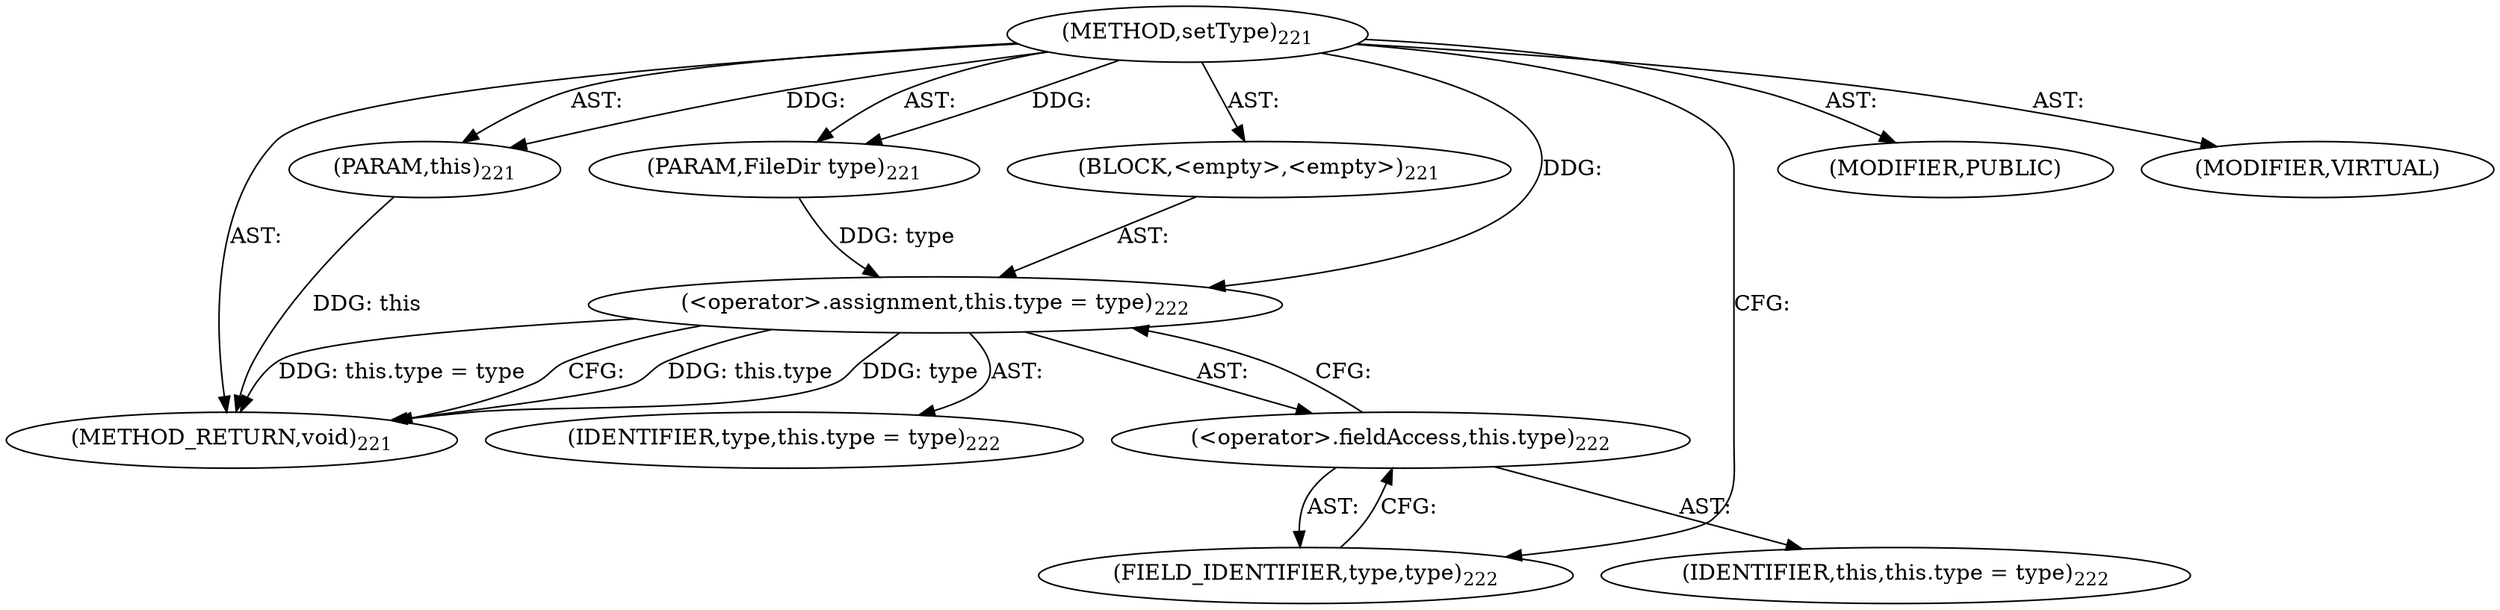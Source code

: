 digraph "setType" {  
"111669149707" [label = <(METHOD,setType)<SUB>221</SUB>> ]
"115964117003" [label = <(PARAM,this)<SUB>221</SUB>> ]
"115964117022" [label = <(PARAM,FileDir type)<SUB>221</SUB>> ]
"25769803790" [label = <(BLOCK,&lt;empty&gt;,&lt;empty&gt;)<SUB>221</SUB>> ]
"30064771123" [label = <(&lt;operator&gt;.assignment,this.type = type)<SUB>222</SUB>> ]
"30064771124" [label = <(&lt;operator&gt;.fieldAccess,this.type)<SUB>222</SUB>> ]
"68719476756" [label = <(IDENTIFIER,this,this.type = type)<SUB>222</SUB>> ]
"55834574864" [label = <(FIELD_IDENTIFIER,type,type)<SUB>222</SUB>> ]
"68719476812" [label = <(IDENTIFIER,type,this.type = type)<SUB>222</SUB>> ]
"133143986209" [label = <(MODIFIER,PUBLIC)> ]
"133143986210" [label = <(MODIFIER,VIRTUAL)> ]
"128849018891" [label = <(METHOD_RETURN,void)<SUB>221</SUB>> ]
  "111669149707" -> "115964117003"  [ label = "AST: "] 
  "111669149707" -> "115964117022"  [ label = "AST: "] 
  "111669149707" -> "25769803790"  [ label = "AST: "] 
  "111669149707" -> "133143986209"  [ label = "AST: "] 
  "111669149707" -> "133143986210"  [ label = "AST: "] 
  "111669149707" -> "128849018891"  [ label = "AST: "] 
  "25769803790" -> "30064771123"  [ label = "AST: "] 
  "30064771123" -> "30064771124"  [ label = "AST: "] 
  "30064771123" -> "68719476812"  [ label = "AST: "] 
  "30064771124" -> "68719476756"  [ label = "AST: "] 
  "30064771124" -> "55834574864"  [ label = "AST: "] 
  "30064771123" -> "128849018891"  [ label = "CFG: "] 
  "30064771124" -> "30064771123"  [ label = "CFG: "] 
  "55834574864" -> "30064771124"  [ label = "CFG: "] 
  "111669149707" -> "55834574864"  [ label = "CFG: "] 
  "115964117003" -> "128849018891"  [ label = "DDG: this"] 
  "30064771123" -> "128849018891"  [ label = "DDG: this.type"] 
  "30064771123" -> "128849018891"  [ label = "DDG: type"] 
  "30064771123" -> "128849018891"  [ label = "DDG: this.type = type"] 
  "111669149707" -> "115964117003"  [ label = "DDG: "] 
  "111669149707" -> "115964117022"  [ label = "DDG: "] 
  "115964117022" -> "30064771123"  [ label = "DDG: type"] 
  "111669149707" -> "30064771123"  [ label = "DDG: "] 
}
